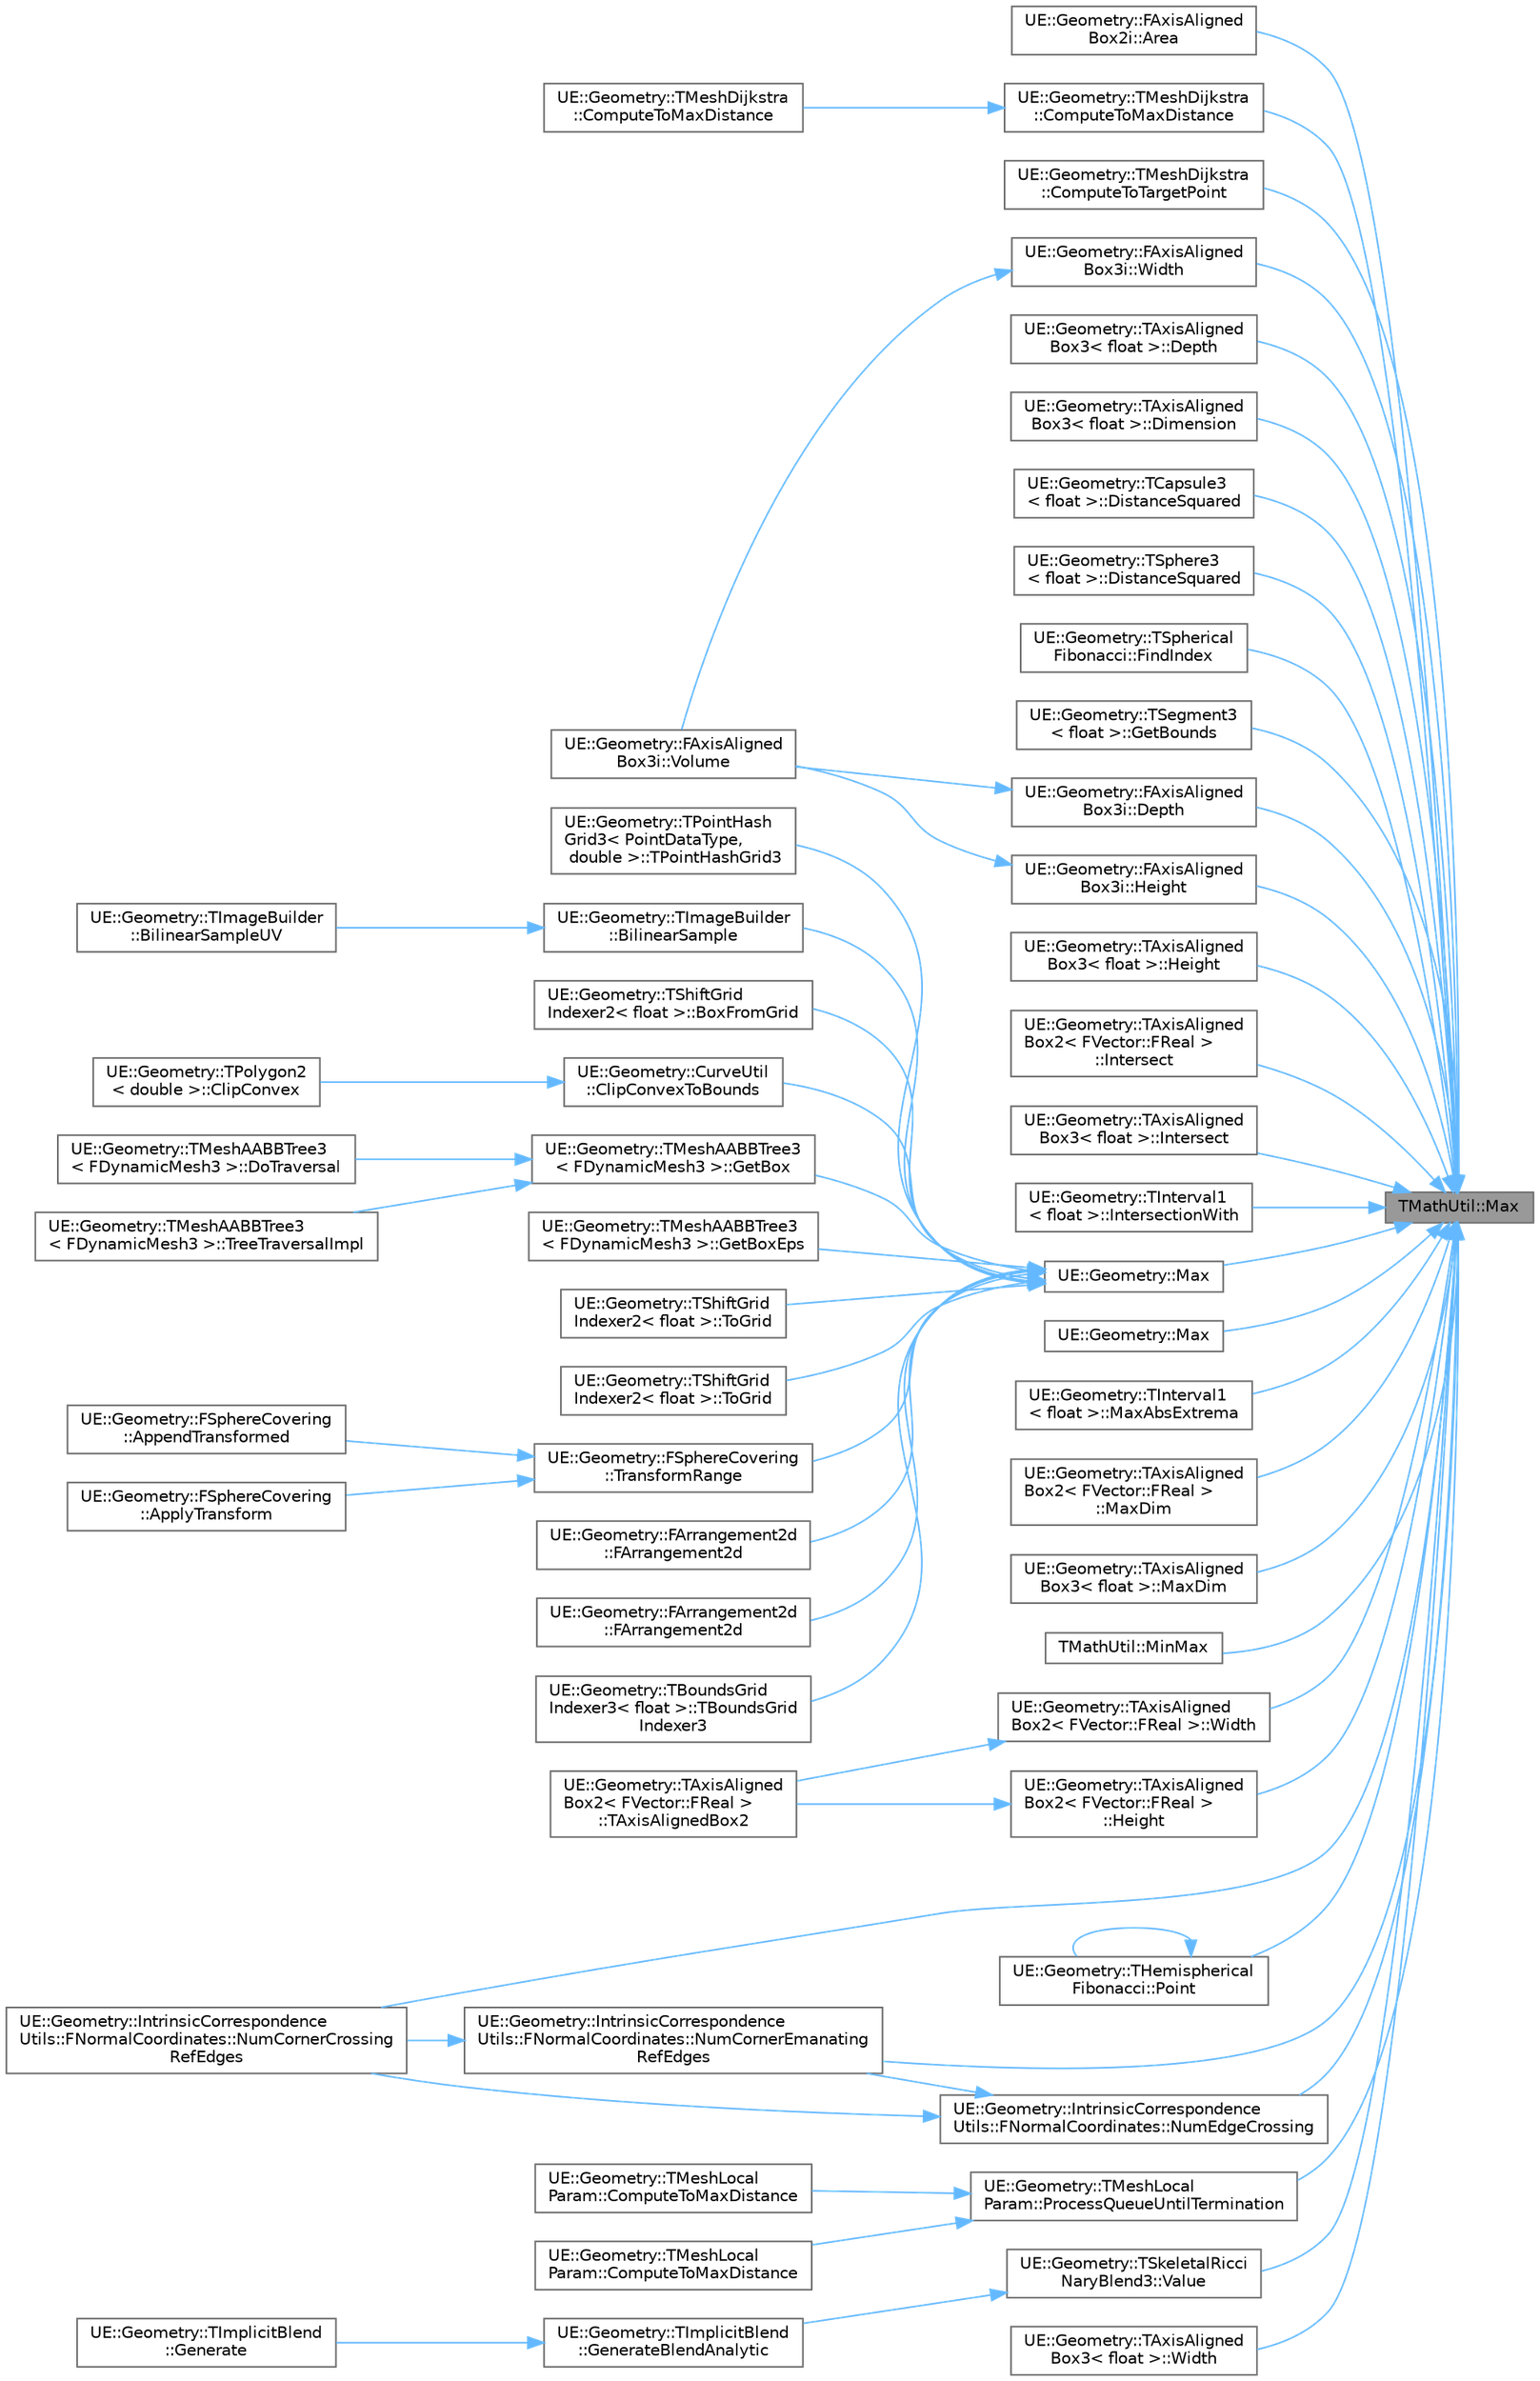 digraph "TMathUtil::Max"
{
 // INTERACTIVE_SVG=YES
 // LATEX_PDF_SIZE
  bgcolor="transparent";
  edge [fontname=Helvetica,fontsize=10,labelfontname=Helvetica,labelfontsize=10];
  node [fontname=Helvetica,fontsize=10,shape=box,height=0.2,width=0.4];
  rankdir="RL";
  Node1 [id="Node000001",label="TMathUtil::Max",height=0.2,width=0.4,color="gray40", fillcolor="grey60", style="filled", fontcolor="black",tooltip=" "];
  Node1 -> Node2 [id="edge1_Node000001_Node000002",dir="back",color="steelblue1",style="solid",tooltip=" "];
  Node2 [id="Node000002",label="UE::Geometry::FAxisAligned\lBox2i::Area",height=0.2,width=0.4,color="grey40", fillcolor="white", style="filled",URL="$d2/da3/structUE_1_1Geometry_1_1FAxisAlignedBox2i.html#af8df90a778a75c54ccfec7d54dada980",tooltip=" "];
  Node1 -> Node3 [id="edge2_Node000001_Node000003",dir="back",color="steelblue1",style="solid",tooltip=" "];
  Node3 [id="Node000003",label="UE::Geometry::TMeshDijkstra\l::ComputeToMaxDistance",height=0.2,width=0.4,color="grey40", fillcolor="white", style="filled",URL="$d0/d1d/classUE_1_1Geometry_1_1TMeshDijkstra.html#a84363c8687c09f113d9a85c1b6bb9f1e",tooltip="Computes graph distances outwards from seed points to all points that are less/equal to ComputeToMaxD..."];
  Node3 -> Node4 [id="edge3_Node000003_Node000004",dir="back",color="steelblue1",style="solid",tooltip=" "];
  Node4 [id="Node000004",label="UE::Geometry::TMeshDijkstra\l::ComputeToMaxDistance",height=0.2,width=0.4,color="grey40", fillcolor="white", style="filled",URL="$d0/d1d/classUE_1_1Geometry_1_1TMeshDijkstra.html#ad0dc5e1ce156bef6ee1193e766013a19",tooltip="Computes graph distances outwards from seed points to all points that are less/equal to ComputeToMaxD..."];
  Node1 -> Node5 [id="edge4_Node000001_Node000005",dir="back",color="steelblue1",style="solid",tooltip=" "];
  Node5 [id="Node000005",label="UE::Geometry::TMeshDijkstra\l::ComputeToTargetPoint",height=0.2,width=0.4,color="grey40", fillcolor="white", style="filled",URL="$d0/d1d/classUE_1_1Geometry_1_1TMeshDijkstra.html#a9c3df22a032f8cc920ddd1abddd8fc16",tooltip="Computes graph distances outwards from seed points to all points that are less/equal to ComputeToMaxD..."];
  Node1 -> Node6 [id="edge5_Node000001_Node000006",dir="back",color="steelblue1",style="solid",tooltip=" "];
  Node6 [id="Node000006",label="UE::Geometry::FAxisAligned\lBox3i::Depth",height=0.2,width=0.4,color="grey40", fillcolor="white", style="filled",URL="$db/d9f/structUE_1_1Geometry_1_1FAxisAlignedBox3i.html#a3aa3a3bd48370e8854cb84ec5a7e8c10",tooltip=" "];
  Node6 -> Node7 [id="edge6_Node000006_Node000007",dir="back",color="steelblue1",style="solid",tooltip=" "];
  Node7 [id="Node000007",label="UE::Geometry::FAxisAligned\lBox3i::Volume",height=0.2,width=0.4,color="grey40", fillcolor="white", style="filled",URL="$db/d9f/structUE_1_1Geometry_1_1FAxisAlignedBox3i.html#a4d681df8d61cafa3e02efcb52488e1da",tooltip=" "];
  Node1 -> Node8 [id="edge7_Node000001_Node000008",dir="back",color="steelblue1",style="solid",tooltip=" "];
  Node8 [id="Node000008",label="UE::Geometry::TAxisAligned\lBox3\< float \>::Depth",height=0.2,width=0.4,color="grey40", fillcolor="white", style="filled",URL="$d2/d63/structUE_1_1Geometry_1_1TAxisAlignedBox3.html#a24d839c12db27afe57b2d926177a5df6",tooltip=" "];
  Node1 -> Node9 [id="edge8_Node000001_Node000009",dir="back",color="steelblue1",style="solid",tooltip=" "];
  Node9 [id="Node000009",label="UE::Geometry::TAxisAligned\lBox3\< float \>::Dimension",height=0.2,width=0.4,color="grey40", fillcolor="white", style="filled",URL="$d2/d63/structUE_1_1Geometry_1_1TAxisAlignedBox3.html#a690011f1c5082574b4e9c12616c446e2",tooltip=" "];
  Node1 -> Node10 [id="edge9_Node000001_Node000010",dir="back",color="steelblue1",style="solid",tooltip=" "];
  Node10 [id="Node000010",label="UE::Geometry::TCapsule3\l\< float \>::DistanceSquared",height=0.2,width=0.4,color="grey40", fillcolor="white", style="filled",URL="$dd/d89/structUE_1_1Geometry_1_1TCapsule3.html#a313516d03a9c268adf6515a1d8c528f6",tooltip=" "];
  Node1 -> Node11 [id="edge10_Node000001_Node000011",dir="back",color="steelblue1",style="solid",tooltip=" "];
  Node11 [id="Node000011",label="UE::Geometry::TSphere3\l\< float \>::DistanceSquared",height=0.2,width=0.4,color="grey40", fillcolor="white", style="filled",URL="$d3/dd7/structUE_1_1Geometry_1_1TSphere3.html#acae4745254d4b903b3c3fa5455dc8d0e",tooltip=" "];
  Node1 -> Node12 [id="edge11_Node000001_Node000012",dir="back",color="steelblue1",style="solid",tooltip=" "];
  Node12 [id="Node000012",label="UE::Geometry::TSpherical\lFibonacci::FindIndex",height=0.2,width=0.4,color="grey40", fillcolor="white", style="filled",URL="$d7/d5a/classUE_1_1Geometry_1_1TSphericalFibonacci.html#a0a8a1d68a7a4c7dbf6713d27c18ae437",tooltip=" "];
  Node1 -> Node13 [id="edge12_Node000001_Node000013",dir="back",color="steelblue1",style="solid",tooltip=" "];
  Node13 [id="Node000013",label="UE::Geometry::TSegment3\l\< float \>::GetBounds",height=0.2,width=0.4,color="grey40", fillcolor="white", style="filled",URL="$d7/d22/structUE_1_1Geometry_1_1TSegment3.html#ab9b37659ec95df6fa5d45b8698be0cbc",tooltip=" "];
  Node1 -> Node14 [id="edge13_Node000001_Node000014",dir="back",color="steelblue1",style="solid",tooltip=" "];
  Node14 [id="Node000014",label="UE::Geometry::FAxisAligned\lBox3i::Height",height=0.2,width=0.4,color="grey40", fillcolor="white", style="filled",URL="$db/d9f/structUE_1_1Geometry_1_1FAxisAlignedBox3i.html#a6cfb386adb3f42d7ae580b9341553209",tooltip=" "];
  Node14 -> Node7 [id="edge14_Node000014_Node000007",dir="back",color="steelblue1",style="solid",tooltip=" "];
  Node1 -> Node15 [id="edge15_Node000001_Node000015",dir="back",color="steelblue1",style="solid",tooltip=" "];
  Node15 [id="Node000015",label="UE::Geometry::TAxisAligned\lBox2\< FVector::FReal \>\l::Height",height=0.2,width=0.4,color="grey40", fillcolor="white", style="filled",URL="$d2/db6/structUE_1_1Geometry_1_1TAxisAlignedBox2.html#ac4565dba43dd115d6c42a987d15d8790",tooltip=" "];
  Node15 -> Node16 [id="edge16_Node000015_Node000016",dir="back",color="steelblue1",style="solid",tooltip=" "];
  Node16 [id="Node000016",label="UE::Geometry::TAxisAligned\lBox2\< FVector::FReal \>\l::TAxisAlignedBox2",height=0.2,width=0.4,color="grey40", fillcolor="white", style="filled",URL="$d2/db6/structUE_1_1Geometry_1_1TAxisAlignedBox2.html#a23067ab90990fdc22acc69b7f3e40c39",tooltip=" "];
  Node1 -> Node17 [id="edge17_Node000001_Node000017",dir="back",color="steelblue1",style="solid",tooltip=" "];
  Node17 [id="Node000017",label="UE::Geometry::TAxisAligned\lBox3\< float \>::Height",height=0.2,width=0.4,color="grey40", fillcolor="white", style="filled",URL="$d2/d63/structUE_1_1Geometry_1_1TAxisAlignedBox3.html#ab550d77f5725e354ec74e1bfd668c7df",tooltip=" "];
  Node1 -> Node18 [id="edge18_Node000001_Node000018",dir="back",color="steelblue1",style="solid",tooltip=" "];
  Node18 [id="Node000018",label="UE::Geometry::TAxisAligned\lBox2\< FVector::FReal \>\l::Intersect",height=0.2,width=0.4,color="grey40", fillcolor="white", style="filled",URL="$d2/db6/structUE_1_1Geometry_1_1TAxisAlignedBox2.html#a8609b3e73d3d034f57ec8c272a0ae73e",tooltip=" "];
  Node1 -> Node19 [id="edge19_Node000001_Node000019",dir="back",color="steelblue1",style="solid",tooltip=" "];
  Node19 [id="Node000019",label="UE::Geometry::TAxisAligned\lBox3\< float \>::Intersect",height=0.2,width=0.4,color="grey40", fillcolor="white", style="filled",URL="$d2/d63/structUE_1_1Geometry_1_1TAxisAlignedBox3.html#ad89b98c0e1ccce2820dcaf81daf54f0c",tooltip=" "];
  Node1 -> Node20 [id="edge20_Node000001_Node000020",dir="back",color="steelblue1",style="solid",tooltip=" "];
  Node20 [id="Node000020",label="UE::Geometry::TInterval1\l\< float \>::IntersectionWith",height=0.2,width=0.4,color="grey40", fillcolor="white", style="filled",URL="$d8/dfc/structUE_1_1Geometry_1_1TInterval1.html#a2e31be03db1263709443b4e02480c41d",tooltip=" "];
  Node1 -> Node21 [id="edge21_Node000001_Node000021",dir="back",color="steelblue1",style="solid",tooltip=" "];
  Node21 [id="Node000021",label="UE::Geometry::Max",height=0.2,width=0.4,color="grey40", fillcolor="white", style="filled",URL="$d9/d39/namespaceUE_1_1Geometry.html#abfc10b6ceb389cfc787e88934736b077",tooltip=" "];
  Node21 -> Node22 [id="edge22_Node000021_Node000022",dir="back",color="steelblue1",style="solid",tooltip=" "];
  Node22 [id="Node000022",label="UE::Geometry::FArrangement2d\l::FArrangement2d",height=0.2,width=0.4,color="grey40", fillcolor="white", style="filled",URL="$d2/d8a/structUE_1_1Geometry_1_1FArrangement2d.html#a1216d43c95234978da712bea11655b2a",tooltip=" "];
  Node21 -> Node23 [id="edge23_Node000021_Node000023",dir="back",color="steelblue1",style="solid",tooltip=" "];
  Node23 [id="Node000023",label="UE::Geometry::FArrangement2d\l::FArrangement2d",height=0.2,width=0.4,color="grey40", fillcolor="white", style="filled",URL="$d2/d8a/structUE_1_1Geometry_1_1FArrangement2d.html#aa54c5051847fc484cf8b4e6e3ec7666e",tooltip=" "];
  Node21 -> Node24 [id="edge24_Node000021_Node000024",dir="back",color="steelblue1",style="solid",tooltip=" "];
  Node24 [id="Node000024",label="UE::Geometry::TBoundsGrid\lIndexer3\< float \>::TBoundsGrid\lIndexer3",height=0.2,width=0.4,color="grey40", fillcolor="white", style="filled",URL="$dc/daa/structUE_1_1Geometry_1_1TBoundsGridIndexer3.html#a52e74dce9cce797f5aa3094cb0d48853",tooltip=" "];
  Node21 -> Node25 [id="edge25_Node000021_Node000025",dir="back",color="steelblue1",style="solid",tooltip=" "];
  Node25 [id="Node000025",label="UE::Geometry::TPointHash\lGrid3\< PointDataType,\l double \>::TPointHashGrid3",height=0.2,width=0.4,color="grey40", fillcolor="white", style="filled",URL="$d7/d1e/classUE_1_1Geometry_1_1TPointHashGrid3.html#ae6a67a2244d1fc2966ed1193a2c9cceb",tooltip=" "];
  Node21 -> Node26 [id="edge26_Node000021_Node000026",dir="back",color="steelblue1",style="solid",tooltip=" "];
  Node26 [id="Node000026",label="UE::Geometry::TImageBuilder\l::BilinearSample",height=0.2,width=0.4,color="grey40", fillcolor="white", style="filled",URL="$d9/dcf/classUE_1_1Geometry_1_1TImageBuilder.html#a001849fe844af5bb3c06c7db44592b3b",tooltip="Sample the image value at floating-point pixel coords with Bilinear interpolation The pixel coords ar..."];
  Node26 -> Node27 [id="edge27_Node000026_Node000027",dir="back",color="steelblue1",style="solid",tooltip=" "];
  Node27 [id="Node000027",label="UE::Geometry::TImageBuilder\l::BilinearSampleUV",height=0.2,width=0.4,color="grey40", fillcolor="white", style="filled",URL="$d9/dcf/classUE_1_1Geometry_1_1TImageBuilder.html#a1ba9fc616fdeb382ca9870a83163c579",tooltip="Sample the image value at floating-point UV coords with Bilinear interpolation."];
  Node21 -> Node28 [id="edge28_Node000021_Node000028",dir="back",color="steelblue1",style="solid",tooltip=" "];
  Node28 [id="Node000028",label="UE::Geometry::TShiftGrid\lIndexer2\< float \>::BoxFromGrid",height=0.2,width=0.4,color="grey40", fillcolor="white", style="filled",URL="$dd/dd9/structUE_1_1Geometry_1_1TShiftGridIndexer2.html#ad07074c9e9b9fd3cc7caa543b1c9281c",tooltip=" "];
  Node21 -> Node29 [id="edge29_Node000021_Node000029",dir="back",color="steelblue1",style="solid",tooltip=" "];
  Node29 [id="Node000029",label="UE::Geometry::CurveUtil\l::ClipConvexToBounds",height=0.2,width=0.4,color="grey40", fillcolor="white", style="filled",URL="$d7/dd2/namespaceUE_1_1Geometry_1_1CurveUtil.html#ab95013c4572c629b52a53a921a5dc120",tooltip="Use the Sutherland–Hodgman algorithm to clip the vertices to the given bounds Note if the path/polygo..."];
  Node29 -> Node30 [id="edge30_Node000029_Node000030",dir="back",color="steelblue1",style="solid",tooltip=" "];
  Node30 [id="Node000030",label="UE::Geometry::TPolygon2\l\< double \>::ClipConvex",height=0.2,width=0.4,color="grey40", fillcolor="white", style="filled",URL="$d0/df8/classUE_1_1Geometry_1_1TPolygon2.html#a8f14fc0c918d69c0db0f5a214c4e1962",tooltip=" "];
  Node21 -> Node31 [id="edge31_Node000021_Node000031",dir="back",color="steelblue1",style="solid",tooltip=" "];
  Node31 [id="Node000031",label="UE::Geometry::TMeshAABBTree3\l\< FDynamicMesh3 \>::GetBox",height=0.2,width=0.4,color="grey40", fillcolor="white", style="filled",URL="$dc/dc1/classUE_1_1Geometry_1_1TMeshAABBTree3.html#a0d6f2385f3bf6edacdc9fcd057b8d8d3",tooltip=" "];
  Node31 -> Node32 [id="edge32_Node000031_Node000032",dir="back",color="steelblue1",style="solid",tooltip=" "];
  Node32 [id="Node000032",label="UE::Geometry::TMeshAABBTree3\l\< FDynamicMesh3 \>::DoTraversal",height=0.2,width=0.4,color="grey40", fillcolor="white", style="filled",URL="$dc/dc1/classUE_1_1Geometry_1_1TMeshAABBTree3.html#a8c99b42d74ecde7f07088c45a494e8d2",tooltip=" "];
  Node31 -> Node33 [id="edge33_Node000031_Node000033",dir="back",color="steelblue1",style="solid",tooltip=" "];
  Node33 [id="Node000033",label="UE::Geometry::TMeshAABBTree3\l\< FDynamicMesh3 \>::TreeTraversalImpl",height=0.2,width=0.4,color="grey40", fillcolor="white", style="filled",URL="$dc/dc1/classUE_1_1Geometry_1_1TMeshAABBTree3.html#a82c4de66d49d48c884a149516084251d",tooltip=" "];
  Node21 -> Node34 [id="edge34_Node000021_Node000034",dir="back",color="steelblue1",style="solid",tooltip=" "];
  Node34 [id="Node000034",label="UE::Geometry::TMeshAABBTree3\l\< FDynamicMesh3 \>::GetBoxEps",height=0.2,width=0.4,color="grey40", fillcolor="white", style="filled",URL="$dc/dc1/classUE_1_1Geometry_1_1TMeshAABBTree3.html#af4a3e83f0a218813d6592afc19f89ffc",tooltip=" "];
  Node21 -> Node35 [id="edge35_Node000021_Node000035",dir="back",color="steelblue1",style="solid",tooltip=" "];
  Node35 [id="Node000035",label="UE::Geometry::TShiftGrid\lIndexer2\< float \>::ToGrid",height=0.2,width=0.4,color="grey40", fillcolor="white", style="filled",URL="$dd/dd9/structUE_1_1Geometry_1_1TShiftGridIndexer2.html#a77b01bee4703750c5f10a32decfbff3f",tooltip=" "];
  Node21 -> Node36 [id="edge36_Node000021_Node000036",dir="back",color="steelblue1",style="solid",tooltip=" "];
  Node36 [id="Node000036",label="UE::Geometry::TShiftGrid\lIndexer2\< float \>::ToGrid",height=0.2,width=0.4,color="grey40", fillcolor="white", style="filled",URL="$dd/dd9/structUE_1_1Geometry_1_1TShiftGridIndexer2.html#a53958aa89792da5219e66ade1817bdc8",tooltip=" "];
  Node21 -> Node37 [id="edge37_Node000021_Node000037",dir="back",color="steelblue1",style="solid",tooltip=" "];
  Node37 [id="Node000037",label="UE::Geometry::FSphereCovering\l::TransformRange",height=0.2,width=0.4,color="grey40", fillcolor="white", style="filled",URL="$de/d7b/classUE_1_1Geometry_1_1FSphereCovering.html#a0c563e5a6560acc131d9cac3ad17fad6",tooltip=" "];
  Node37 -> Node38 [id="edge38_Node000037_Node000038",dir="back",color="steelblue1",style="solid",tooltip=" "];
  Node38 [id="Node000038",label="UE::Geometry::FSphereCovering\l::AppendTransformed",height=0.2,width=0.4,color="grey40", fillcolor="white", style="filled",URL="$de/d7b/classUE_1_1Geometry_1_1FSphereCovering.html#a692fff5b1e62a546c1e0815886077ddf",tooltip=" "];
  Node37 -> Node39 [id="edge39_Node000037_Node000039",dir="back",color="steelblue1",style="solid",tooltip=" "];
  Node39 [id="Node000039",label="UE::Geometry::FSphereCovering\l::ApplyTransform",height=0.2,width=0.4,color="grey40", fillcolor="white", style="filled",URL="$de/d7b/classUE_1_1Geometry_1_1FSphereCovering.html#ab37e1b12fae178703e704fc1b8ab20fe",tooltip=" "];
  Node1 -> Node40 [id="edge40_Node000001_Node000040",dir="back",color="steelblue1",style="solid",tooltip=" "];
  Node40 [id="Node000040",label="UE::Geometry::Max",height=0.2,width=0.4,color="grey40", fillcolor="white", style="filled",URL="$d9/d39/namespaceUE_1_1Geometry.html#adee8c15601917fac11bd507842a3f525",tooltip=" "];
  Node1 -> Node41 [id="edge41_Node000001_Node000041",dir="back",color="steelblue1",style="solid",tooltip=" "];
  Node41 [id="Node000041",label="UE::Geometry::TInterval1\l\< float \>::MaxAbsExtrema",height=0.2,width=0.4,color="grey40", fillcolor="white", style="filled",URL="$d8/dfc/structUE_1_1Geometry_1_1TInterval1.html#a00847f7f817cbc1e53652a21f0a95575",tooltip=" "];
  Node1 -> Node42 [id="edge42_Node000001_Node000042",dir="back",color="steelblue1",style="solid",tooltip=" "];
  Node42 [id="Node000042",label="UE::Geometry::TAxisAligned\lBox2\< FVector::FReal \>\l::MaxDim",height=0.2,width=0.4,color="grey40", fillcolor="white", style="filled",URL="$d2/db6/structUE_1_1Geometry_1_1TAxisAlignedBox2.html#a3235889a6ec03a8f4cf065ce5baa6552",tooltip=" "];
  Node1 -> Node43 [id="edge43_Node000001_Node000043",dir="back",color="steelblue1",style="solid",tooltip=" "];
  Node43 [id="Node000043",label="UE::Geometry::TAxisAligned\lBox3\< float \>::MaxDim",height=0.2,width=0.4,color="grey40", fillcolor="white", style="filled",URL="$d2/d63/structUE_1_1Geometry_1_1TAxisAlignedBox3.html#aa39105490863146f27a5b65e471052d3",tooltip=" "];
  Node1 -> Node44 [id="edge44_Node000001_Node000044",dir="back",color="steelblue1",style="solid",tooltip=" "];
  Node44 [id="Node000044",label="TMathUtil::MinMax",height=0.2,width=0.4,color="grey40", fillcolor="white", style="filled",URL="$df/d8b/classTMathUtil.html#a3df2dfbe9e21aa5c526a97b7b31b2eb0",tooltip="compute min and max of a,b,c with max 3 comparisons (sometimes 2)"];
  Node1 -> Node45 [id="edge45_Node000001_Node000045",dir="back",color="steelblue1",style="solid",tooltip=" "];
  Node45 [id="Node000045",label="UE::Geometry::IntrinsicCorrespondence\lUtils::FNormalCoordinates::NumCornerCrossing\lRefEdges",height=0.2,width=0.4,color="grey40", fillcolor="white", style="filled",URL="$da/d88/structUE_1_1Geometry_1_1IntrinsicCorrespondenceUtils_1_1FNormalCoordinates.html#ae80db868e3a531039e96cf359b5dfbfb",tooltip=" "];
  Node1 -> Node46 [id="edge46_Node000001_Node000046",dir="back",color="steelblue1",style="solid",tooltip=" "];
  Node46 [id="Node000046",label="UE::Geometry::IntrinsicCorrespondence\lUtils::FNormalCoordinates::NumCornerEmanating\lRefEdges",height=0.2,width=0.4,color="grey40", fillcolor="white", style="filled",URL="$da/d88/structUE_1_1Geometry_1_1IntrinsicCorrespondenceUtils_1_1FNormalCoordinates.html#aac8ad00c8d90ab926f281fd5939df9ad",tooltip=" "];
  Node46 -> Node45 [id="edge47_Node000046_Node000045",dir="back",color="steelblue1",style="solid",tooltip=" "];
  Node1 -> Node47 [id="edge48_Node000001_Node000047",dir="back",color="steelblue1",style="solid",tooltip=" "];
  Node47 [id="Node000047",label="UE::Geometry::IntrinsicCorrespondence\lUtils::FNormalCoordinates::NumEdgeCrossing",height=0.2,width=0.4,color="grey40", fillcolor="white", style="filled",URL="$da/d88/structUE_1_1Geometry_1_1IntrinsicCorrespondenceUtils_1_1FNormalCoordinates.html#a8819f57be9c6c433e505079d9d848a68",tooltip=" "];
  Node47 -> Node45 [id="edge49_Node000047_Node000045",dir="back",color="steelblue1",style="solid",tooltip=" "];
  Node47 -> Node46 [id="edge50_Node000047_Node000046",dir="back",color="steelblue1",style="solid",tooltip=" "];
  Node1 -> Node48 [id="edge51_Node000001_Node000048",dir="back",color="steelblue1",style="solid",tooltip=" "];
  Node48 [id="Node000048",label="UE::Geometry::THemispherical\lFibonacci::Point",height=0.2,width=0.4,color="grey40", fillcolor="white", style="filled",URL="$df/dee/classUE_1_1Geometry_1_1THemisphericalFibonacci.html#a701ef7f8050a6690a2f4ff49bcb570ae",tooltip=" "];
  Node48 -> Node48 [id="edge52_Node000048_Node000048",dir="back",color="steelblue1",style="solid",tooltip=" "];
  Node1 -> Node49 [id="edge53_Node000001_Node000049",dir="back",color="steelblue1",style="solid",tooltip=" "];
  Node49 [id="Node000049",label="UE::Geometry::TMeshLocal\lParam::ProcessQueueUntilTermination",height=0.2,width=0.4,color="grey40", fillcolor="white", style="filled",URL="$d5/d59/classUE_1_1Geometry_1_1TMeshLocalParam.html#a664b26e273fe40365b26dce5b1a14c14",tooltip=" "];
  Node49 -> Node50 [id="edge54_Node000049_Node000050",dir="back",color="steelblue1",style="solid",tooltip=" "];
  Node50 [id="Node000050",label="UE::Geometry::TMeshLocal\lParam::ComputeToMaxDistance",height=0.2,width=0.4,color="grey40", fillcolor="white", style="filled",URL="$d5/d59/classUE_1_1Geometry_1_1TMeshLocalParam.html#ad59b395920c4e642299d3e349b527af9",tooltip="Computes UVs outwards from seed frame/nbrs to all points that are less/equal to ComputeToMaxDistance ..."];
  Node49 -> Node51 [id="edge55_Node000049_Node000051",dir="back",color="steelblue1",style="solid",tooltip=" "];
  Node51 [id="Node000051",label="UE::Geometry::TMeshLocal\lParam::ComputeToMaxDistance",height=0.2,width=0.4,color="grey40", fillcolor="white", style="filled",URL="$d5/d59/classUE_1_1Geometry_1_1TMeshLocalParam.html#ab75e38671f1943ee335cd4ef68e213a9",tooltip="Computes UVs outwards from seed vertex to all points that are less/equal to ComputeToMaxDistance from..."];
  Node1 -> Node52 [id="edge56_Node000001_Node000052",dir="back",color="steelblue1",style="solid",tooltip=" "];
  Node52 [id="Node000052",label="UE::Geometry::TSkeletalRicci\lNaryBlend3::Value",height=0.2,width=0.4,color="grey40", fillcolor="white", style="filled",URL="$d4/de4/structUE_1_1Geometry_1_1TSkeletalRicciNaryBlend3.html#a1737063d9285da3d6bcdd726f6a6dc6f",tooltip=" "];
  Node52 -> Node53 [id="edge57_Node000052_Node000053",dir="back",color="steelblue1",style="solid",tooltip=" "];
  Node53 [id="Node000053",label="UE::Geometry::TImplicitBlend\l::GenerateBlendAnalytic",height=0.2,width=0.4,color="grey40", fillcolor="white", style="filled",URL="$d8/de6/classUE_1_1Geometry_1_1TImplicitBlend.html#abdce72be26126d5ded02fe7e29832f77",tooltip=" "];
  Node53 -> Node54 [id="edge58_Node000053_Node000054",dir="back",color="steelblue1",style="solid",tooltip=" "];
  Node54 [id="Node000054",label="UE::Geometry::TImplicitBlend\l::Generate",height=0.2,width=0.4,color="grey40", fillcolor="white", style="filled",URL="$d8/de6/classUE_1_1Geometry_1_1TImplicitBlend.html#a0ba1237734b4599aab6226b76ccf45cc",tooltip=" "];
  Node1 -> Node55 [id="edge59_Node000001_Node000055",dir="back",color="steelblue1",style="solid",tooltip=" "];
  Node55 [id="Node000055",label="UE::Geometry::FAxisAligned\lBox3i::Width",height=0.2,width=0.4,color="grey40", fillcolor="white", style="filled",URL="$db/d9f/structUE_1_1Geometry_1_1FAxisAlignedBox3i.html#a874c78108db98a8b7539abcbb5af9de1",tooltip=" "];
  Node55 -> Node7 [id="edge60_Node000055_Node000007",dir="back",color="steelblue1",style="solid",tooltip=" "];
  Node1 -> Node56 [id="edge61_Node000001_Node000056",dir="back",color="steelblue1",style="solid",tooltip=" "];
  Node56 [id="Node000056",label="UE::Geometry::TAxisAligned\lBox2\< FVector::FReal \>::Width",height=0.2,width=0.4,color="grey40", fillcolor="white", style="filled",URL="$d2/db6/structUE_1_1Geometry_1_1TAxisAlignedBox2.html#a5f63cabaa54a2aedbdefc3535dae2ed5",tooltip=" "];
  Node56 -> Node16 [id="edge62_Node000056_Node000016",dir="back",color="steelblue1",style="solid",tooltip=" "];
  Node1 -> Node57 [id="edge63_Node000001_Node000057",dir="back",color="steelblue1",style="solid",tooltip=" "];
  Node57 [id="Node000057",label="UE::Geometry::TAxisAligned\lBox3\< float \>::Width",height=0.2,width=0.4,color="grey40", fillcolor="white", style="filled",URL="$d2/d63/structUE_1_1Geometry_1_1TAxisAlignedBox3.html#a38053387d68b1cf6ce9e87b931bf9efd",tooltip=" "];
}
